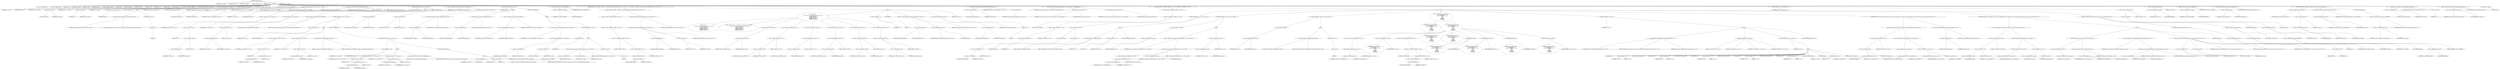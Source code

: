 digraph hostapd_notif_assoc {  
"1000115" [label = "(METHOD,hostapd_notif_assoc)" ]
"1000116" [label = "(PARAM,hostapd_data *hapd)" ]
"1000117" [label = "(PARAM,const u8 *addr)" ]
"1000118" [label = "(PARAM,const u8 *req_ies)" ]
"1000119" [label = "(PARAM,size_t req_ies_len)" ]
"1000120" [label = "(PARAM,int reassoc)" ]
"1000121" [label = "(BLOCK,,)" ]
"1000122" [label = "(LOCAL,v5: wpa_state_machine *)" ]
"1000123" [label = "(LOCAL,v7: unsigned __int16)" ]
"1000124" [label = "(LOCAL,eid: u8 *)" ]
"1000125" [label = "(LOCAL,v9: u8 [ 1064 ])" ]
"1000126" [label = "(LOCAL,v10: size_t)" ]
"1000127" [label = "(LOCAL,wpa_ie: u8 *)" ]
"1000128" [label = "(LOCAL,v12: ieee802_11_elems)" ]
"1000129" [label = "(LOCAL,v13: int)" ]
"1000130" [label = "(LOCAL,v14: _BOOL4)" ]
"1000131" [label = "(LOCAL,sta: sta_info *)" ]
"1000132" [label = "(LOCAL,len: size_t)" ]
"1000133" [label = "(LOCAL,start: u8 *)" ]
"1000134" [label = "(LOCAL,buf: void *)" ]
"1000135" [label = "(LOCAL,ctx: void *)" ]
"1000136" [label = "(<operator>.assignment,ctx = hapd)" ]
"1000137" [label = "(IDENTIFIER,ctx,ctx = hapd)" ]
"1000138" [label = "(IDENTIFIER,hapd,ctx = hapd)" ]
"1000139" [label = "(<operator>.assignment,buf = (void *)addr)" ]
"1000140" [label = "(IDENTIFIER,buf,buf = (void *)addr)" ]
"1000141" [label = "(<operator>.cast,(void *)addr)" ]
"1000142" [label = "(UNKNOWN,void *,void *)" ]
"1000143" [label = "(IDENTIFIER,addr,(void *)addr)" ]
"1000144" [label = "(<operator>.assignment,start = (u8 *)req_ies)" ]
"1000145" [label = "(IDENTIFIER,start,start = (u8 *)req_ies)" ]
"1000146" [label = "(<operator>.cast,(u8 *)req_ies)" ]
"1000147" [label = "(UNKNOWN,u8 *,u8 *)" ]
"1000148" [label = "(IDENTIFIER,req_ies,(u8 *)req_ies)" ]
"1000149" [label = "(<operator>.assignment,len = req_ies_len)" ]
"1000150" [label = "(IDENTIFIER,len,len = req_ies_len)" ]
"1000151" [label = "(IDENTIFIER,req_ies_len,len = req_ies_len)" ]
"1000152" [label = "(CONTROL_STRUCTURE,if ( !addr ),if ( !addr ))" ]
"1000153" [label = "(<operator>.logicalNot,!addr)" ]
"1000154" [label = "(IDENTIFIER,addr,!addr)" ]
"1000155" [label = "(BLOCK,,)" ]
"1000156" [label = "(wpa_printf,wpa_printf(2, \"hostapd_notif_assoc: Skip event with no address\"))" ]
"1000157" [label = "(LITERAL,2,wpa_printf(2, \"hostapd_notif_assoc: Skip event with no address\"))" ]
"1000158" [label = "(LITERAL,\"hostapd_notif_assoc: Skip event with no address\",wpa_printf(2, \"hostapd_notif_assoc: Skip event with no address\"))" ]
"1000159" [label = "(RETURN,return -1;,return -1;)" ]
"1000160" [label = "(<operator>.minus,-1)" ]
"1000161" [label = "(LITERAL,1,-1)" ]
"1000162" [label = "(random_add_randomness,random_add_randomness(buf, 6u))" ]
"1000163" [label = "(IDENTIFIER,buf,random_add_randomness(buf, 6u))" ]
"1000164" [label = "(LITERAL,6u,random_add_randomness(buf, 6u))" ]
"1000165" [label = "(hostapd_logger,hostapd_logger(ctx, (const u8 *)buf, 1u, 2, \"associated\"))" ]
"1000166" [label = "(IDENTIFIER,ctx,hostapd_logger(ctx, (const u8 *)buf, 1u, 2, \"associated\"))" ]
"1000167" [label = "(<operator>.cast,(const u8 *)buf)" ]
"1000168" [label = "(UNKNOWN,const u8 *,const u8 *)" ]
"1000169" [label = "(IDENTIFIER,buf,(const u8 *)buf)" ]
"1000170" [label = "(LITERAL,1u,hostapd_logger(ctx, (const u8 *)buf, 1u, 2, \"associated\"))" ]
"1000171" [label = "(LITERAL,2,hostapd_logger(ctx, (const u8 *)buf, 1u, 2, \"associated\"))" ]
"1000172" [label = "(LITERAL,\"associated\",hostapd_logger(ctx, (const u8 *)buf, 1u, 2, \"associated\"))" ]
"1000173" [label = "(ieee802_11_parse_elems,ieee802_11_parse_elems(start, len, &v12, 0))" ]
"1000174" [label = "(IDENTIFIER,start,ieee802_11_parse_elems(start, len, &v12, 0))" ]
"1000175" [label = "(IDENTIFIER,len,ieee802_11_parse_elems(start, len, &v12, 0))" ]
"1000176" [label = "(<operator>.addressOf,&v12)" ]
"1000177" [label = "(IDENTIFIER,v12,ieee802_11_parse_elems(start, len, &v12, 0))" ]
"1000178" [label = "(LITERAL,0,ieee802_11_parse_elems(start, len, &v12, 0))" ]
"1000179" [label = "(CONTROL_STRUCTURE,if ( v12.wps_ie ),if ( v12.wps_ie ))" ]
"1000180" [label = "(<operator>.fieldAccess,v12.wps_ie)" ]
"1000181" [label = "(IDENTIFIER,v12,if ( v12.wps_ie ))" ]
"1000182" [label = "(FIELD_IDENTIFIER,wps_ie,wps_ie)" ]
"1000183" [label = "(BLOCK,,)" ]
"1000184" [label = "(<operator>.assignment,wpa_ie = (u8 *)(v12.wps_ie - 2))" ]
"1000185" [label = "(IDENTIFIER,wpa_ie,wpa_ie = (u8 *)(v12.wps_ie - 2))" ]
"1000186" [label = "(<operator>.cast,(u8 *)(v12.wps_ie - 2))" ]
"1000187" [label = "(UNKNOWN,u8 *,u8 *)" ]
"1000188" [label = "(<operator>.subtraction,v12.wps_ie - 2)" ]
"1000189" [label = "(<operator>.fieldAccess,v12.wps_ie)" ]
"1000190" [label = "(IDENTIFIER,v12,v12.wps_ie - 2)" ]
"1000191" [label = "(FIELD_IDENTIFIER,wps_ie,wps_ie)" ]
"1000192" [label = "(LITERAL,2,v12.wps_ie - 2)" ]
"1000193" [label = "(<operator>.assignment,v10 = v12.wps_ie_len + 2)" ]
"1000194" [label = "(IDENTIFIER,v10,v10 = v12.wps_ie_len + 2)" ]
"1000195" [label = "(<operator>.addition,v12.wps_ie_len + 2)" ]
"1000196" [label = "(<operator>.fieldAccess,v12.wps_ie_len)" ]
"1000197" [label = "(IDENTIFIER,v12,v12.wps_ie_len + 2)" ]
"1000198" [label = "(FIELD_IDENTIFIER,wps_ie_len,wps_ie_len)" ]
"1000199" [label = "(LITERAL,2,v12.wps_ie_len + 2)" ]
"1000200" [label = "(wpa_printf,wpa_printf(2, \"STA included WPS IE in (Re)AssocReq\"))" ]
"1000201" [label = "(LITERAL,2,wpa_printf(2, \"STA included WPS IE in (Re)AssocReq\"))" ]
"1000202" [label = "(LITERAL,\"STA included WPS IE in (Re)AssocReq\",wpa_printf(2, \"STA included WPS IE in (Re)AssocReq\"))" ]
"1000203" [label = "(CONTROL_STRUCTURE,else,else)" ]
"1000204" [label = "(CONTROL_STRUCTURE,if ( v12.rsn_ie ),if ( v12.rsn_ie ))" ]
"1000205" [label = "(<operator>.fieldAccess,v12.rsn_ie)" ]
"1000206" [label = "(IDENTIFIER,v12,if ( v12.rsn_ie ))" ]
"1000207" [label = "(FIELD_IDENTIFIER,rsn_ie,rsn_ie)" ]
"1000208" [label = "(BLOCK,,)" ]
"1000209" [label = "(<operator>.assignment,wpa_ie = (u8 *)(v12.rsn_ie - 2))" ]
"1000210" [label = "(IDENTIFIER,wpa_ie,wpa_ie = (u8 *)(v12.rsn_ie - 2))" ]
"1000211" [label = "(<operator>.cast,(u8 *)(v12.rsn_ie - 2))" ]
"1000212" [label = "(UNKNOWN,u8 *,u8 *)" ]
"1000213" [label = "(<operator>.subtraction,v12.rsn_ie - 2)" ]
"1000214" [label = "(<operator>.fieldAccess,v12.rsn_ie)" ]
"1000215" [label = "(IDENTIFIER,v12,v12.rsn_ie - 2)" ]
"1000216" [label = "(FIELD_IDENTIFIER,rsn_ie,rsn_ie)" ]
"1000217" [label = "(LITERAL,2,v12.rsn_ie - 2)" ]
"1000218" [label = "(<operator>.assignment,v10 = v12.rsn_ie_len + 2)" ]
"1000219" [label = "(IDENTIFIER,v10,v10 = v12.rsn_ie_len + 2)" ]
"1000220" [label = "(<operator>.addition,v12.rsn_ie_len + 2)" ]
"1000221" [label = "(<operator>.fieldAccess,v12.rsn_ie_len)" ]
"1000222" [label = "(IDENTIFIER,v12,v12.rsn_ie_len + 2)" ]
"1000223" [label = "(FIELD_IDENTIFIER,rsn_ie_len,rsn_ie_len)" ]
"1000224" [label = "(LITERAL,2,v12.rsn_ie_len + 2)" ]
"1000225" [label = "(wpa_printf,wpa_printf(2, \"STA included RSN IE in (Re)AssocReq\"))" ]
"1000226" [label = "(LITERAL,2,wpa_printf(2, \"STA included RSN IE in (Re)AssocReq\"))" ]
"1000227" [label = "(LITERAL,\"STA included RSN IE in (Re)AssocReq\",wpa_printf(2, \"STA included RSN IE in (Re)AssocReq\"))" ]
"1000228" [label = "(CONTROL_STRUCTURE,else,else)" ]
"1000229" [label = "(CONTROL_STRUCTURE,if ( v12.wpa_ie ),if ( v12.wpa_ie ))" ]
"1000230" [label = "(<operator>.fieldAccess,v12.wpa_ie)" ]
"1000231" [label = "(IDENTIFIER,v12,if ( v12.wpa_ie ))" ]
"1000232" [label = "(FIELD_IDENTIFIER,wpa_ie,wpa_ie)" ]
"1000233" [label = "(BLOCK,,)" ]
"1000234" [label = "(<operator>.assignment,wpa_ie = (u8 *)(v12.wpa_ie - 2))" ]
"1000235" [label = "(IDENTIFIER,wpa_ie,wpa_ie = (u8 *)(v12.wpa_ie - 2))" ]
"1000236" [label = "(<operator>.cast,(u8 *)(v12.wpa_ie - 2))" ]
"1000237" [label = "(UNKNOWN,u8 *,u8 *)" ]
"1000238" [label = "(<operator>.subtraction,v12.wpa_ie - 2)" ]
"1000239" [label = "(<operator>.fieldAccess,v12.wpa_ie)" ]
"1000240" [label = "(IDENTIFIER,v12,v12.wpa_ie - 2)" ]
"1000241" [label = "(FIELD_IDENTIFIER,wpa_ie,wpa_ie)" ]
"1000242" [label = "(LITERAL,2,v12.wpa_ie - 2)" ]
"1000243" [label = "(<operator>.assignment,v10 = v12.wpa_ie_len + 2)" ]
"1000244" [label = "(IDENTIFIER,v10,v10 = v12.wpa_ie_len + 2)" ]
"1000245" [label = "(<operator>.addition,v12.wpa_ie_len + 2)" ]
"1000246" [label = "(<operator>.fieldAccess,v12.wpa_ie_len)" ]
"1000247" [label = "(IDENTIFIER,v12,v12.wpa_ie_len + 2)" ]
"1000248" [label = "(FIELD_IDENTIFIER,wpa_ie_len,wpa_ie_len)" ]
"1000249" [label = "(LITERAL,2,v12.wpa_ie_len + 2)" ]
"1000250" [label = "(wpa_printf,wpa_printf(2, \"STA included WPA IE in (Re)AssocReq\"))" ]
"1000251" [label = "(LITERAL,2,wpa_printf(2, \"STA included WPA IE in (Re)AssocReq\"))" ]
"1000252" [label = "(LITERAL,\"STA included WPA IE in (Re)AssocReq\",wpa_printf(2, \"STA included WPA IE in (Re)AssocReq\"))" ]
"1000253" [label = "(CONTROL_STRUCTURE,else,else)" ]
"1000254" [label = "(BLOCK,,)" ]
"1000255" [label = "(<operator>.assignment,wpa_ie = 0)" ]
"1000256" [label = "(IDENTIFIER,wpa_ie,wpa_ie = 0)" ]
"1000257" [label = "(LITERAL,0,wpa_ie = 0)" ]
"1000258" [label = "(<operator>.assignment,v10 = 0)" ]
"1000259" [label = "(IDENTIFIER,v10,v10 = 0)" ]
"1000260" [label = "(LITERAL,0,v10 = 0)" ]
"1000261" [label = "(wpa_printf,wpa_printf(2, \"STA did not include WPS/RSN/WPA IE in (Re)AssocReq\"))" ]
"1000262" [label = "(LITERAL,2,wpa_printf(2, \"STA did not include WPS/RSN/WPA IE in (Re)AssocReq\"))" ]
"1000263" [label = "(LITERAL,\"STA did not include WPS/RSN/WPA IE in (Re)AssocReq\",wpa_printf(2, \"STA did not include WPS/RSN/WPA IE in (Re)AssocReq\"))" ]
"1000264" [label = "(<operator>.assignment,sta = ap_get_sta((hostapd_data *)ctx, (const u8 *)buf))" ]
"1000265" [label = "(IDENTIFIER,sta,sta = ap_get_sta((hostapd_data *)ctx, (const u8 *)buf))" ]
"1000266" [label = "(ap_get_sta,ap_get_sta((hostapd_data *)ctx, (const u8 *)buf))" ]
"1000267" [label = "(<operator>.cast,(hostapd_data *)ctx)" ]
"1000268" [label = "(UNKNOWN,hostapd_data *,hostapd_data *)" ]
"1000269" [label = "(IDENTIFIER,ctx,(hostapd_data *)ctx)" ]
"1000270" [label = "(<operator>.cast,(const u8 *)buf)" ]
"1000271" [label = "(UNKNOWN,const u8 *,const u8 *)" ]
"1000272" [label = "(IDENTIFIER,buf,(const u8 *)buf)" ]
"1000273" [label = "(CONTROL_STRUCTURE,if ( sta ),if ( sta ))" ]
"1000274" [label = "(IDENTIFIER,sta,if ( sta ))" ]
"1000275" [label = "(BLOCK,,)" ]
"1000276" [label = "(ap_sta_no_session_timeout,ap_sta_no_session_timeout((hostapd_data *)ctx, sta))" ]
"1000277" [label = "(<operator>.cast,(hostapd_data *)ctx)" ]
"1000278" [label = "(UNKNOWN,hostapd_data *,hostapd_data *)" ]
"1000279" [label = "(IDENTIFIER,ctx,(hostapd_data *)ctx)" ]
"1000280" [label = "(IDENTIFIER,sta,ap_sta_no_session_timeout((hostapd_data *)ctx, sta))" ]
"1000281" [label = "(accounting_sta_stop,accounting_sta_stop((hostapd_data *)ctx, sta))" ]
"1000282" [label = "(<operator>.cast,(hostapd_data *)ctx)" ]
"1000283" [label = "(UNKNOWN,hostapd_data *,hostapd_data *)" ]
"1000284" [label = "(IDENTIFIER,ctx,(hostapd_data *)ctx)" ]
"1000285" [label = "(IDENTIFIER,sta,accounting_sta_stop((hostapd_data *)ctx, sta))" ]
"1000286" [label = "(<operator>.assignment,sta->timeout_next = STA_NULLFUNC)" ]
"1000287" [label = "(<operator>.indirectFieldAccess,sta->timeout_next)" ]
"1000288" [label = "(IDENTIFIER,sta,sta->timeout_next = STA_NULLFUNC)" ]
"1000289" [label = "(FIELD_IDENTIFIER,timeout_next,timeout_next)" ]
"1000290" [label = "(IDENTIFIER,STA_NULLFUNC,sta->timeout_next = STA_NULLFUNC)" ]
"1000291" [label = "(CONTROL_STRUCTURE,else,else)" ]
"1000292" [label = "(BLOCK,,)" ]
"1000293" [label = "(<operator>.assignment,sta = ap_sta_add((hostapd_data *)ctx, (const u8 *)buf))" ]
"1000294" [label = "(IDENTIFIER,sta,sta = ap_sta_add((hostapd_data *)ctx, (const u8 *)buf))" ]
"1000295" [label = "(ap_sta_add,ap_sta_add((hostapd_data *)ctx, (const u8 *)buf))" ]
"1000296" [label = "(<operator>.cast,(hostapd_data *)ctx)" ]
"1000297" [label = "(UNKNOWN,hostapd_data *,hostapd_data *)" ]
"1000298" [label = "(IDENTIFIER,ctx,(hostapd_data *)ctx)" ]
"1000299" [label = "(<operator>.cast,(const u8 *)buf)" ]
"1000300" [label = "(UNKNOWN,const u8 *,const u8 *)" ]
"1000301" [label = "(IDENTIFIER,buf,(const u8 *)buf)" ]
"1000302" [label = "(CONTROL_STRUCTURE,if ( !sta ),if ( !sta ))" ]
"1000303" [label = "(<operator>.logicalNot,!sta)" ]
"1000304" [label = "(IDENTIFIER,sta,!sta)" ]
"1000305" [label = "(BLOCK,,)" ]
"1000306" [label = "(hostapd_drv_sta_disassoc,hostapd_drv_sta_disassoc((hostapd_data *)ctx, (const u8 *)buf, 5))" ]
"1000307" [label = "(<operator>.cast,(hostapd_data *)ctx)" ]
"1000308" [label = "(UNKNOWN,hostapd_data *,hostapd_data *)" ]
"1000309" [label = "(IDENTIFIER,ctx,(hostapd_data *)ctx)" ]
"1000310" [label = "(<operator>.cast,(const u8 *)buf)" ]
"1000311" [label = "(UNKNOWN,const u8 *,const u8 *)" ]
"1000312" [label = "(IDENTIFIER,buf,(const u8 *)buf)" ]
"1000313" [label = "(LITERAL,5,hostapd_drv_sta_disassoc((hostapd_data *)ctx, (const u8 *)buf, 5))" ]
"1000314" [label = "(RETURN,return -1;,return -1;)" ]
"1000315" [label = "(<operator>.minus,-1)" ]
"1000316" [label = "(LITERAL,1,-1)" ]
"1000317" [label = "(<operators>.assignmentAnd,sta->flags &= 0xFFFECFFF)" ]
"1000318" [label = "(<operator>.indirectFieldAccess,sta->flags)" ]
"1000319" [label = "(IDENTIFIER,sta,sta->flags &= 0xFFFECFFF)" ]
"1000320" [label = "(FIELD_IDENTIFIER,flags,flags)" ]
"1000321" [label = "(LITERAL,0xFFFECFFF,sta->flags &= 0xFFFECFFF)" ]
"1000322" [label = "(CONTROL_STRUCTURE,if ( !*(_DWORD *)(*(_DWORD *)ctx + 1108) && hostapd_check_acl((hostapd_data *)ctx, (const u8 *)buf, 0) != 1 ),if ( !*(_DWORD *)(*(_DWORD *)ctx + 1108) && hostapd_check_acl((hostapd_data *)ctx, (const u8 *)buf, 0) != 1 ))" ]
"1000323" [label = "(<operator>.logicalAnd,!*(_DWORD *)(*(_DWORD *)ctx + 1108) && hostapd_check_acl((hostapd_data *)ctx, (const u8 *)buf, 0) != 1)" ]
"1000324" [label = "(<operator>.logicalNot,!*(_DWORD *)(*(_DWORD *)ctx + 1108))" ]
"1000325" [label = "(<operator>.indirection,*(_DWORD *)(*(_DWORD *)ctx + 1108))" ]
"1000326" [label = "(<operator>.cast,(_DWORD *)(*(_DWORD *)ctx + 1108))" ]
"1000327" [label = "(UNKNOWN,_DWORD *,_DWORD *)" ]
"1000328" [label = "(<operator>.addition,*(_DWORD *)ctx + 1108)" ]
"1000329" [label = "(<operator>.indirection,*(_DWORD *)ctx)" ]
"1000330" [label = "(<operator>.cast,(_DWORD *)ctx)" ]
"1000331" [label = "(UNKNOWN,_DWORD *,_DWORD *)" ]
"1000332" [label = "(IDENTIFIER,ctx,(_DWORD *)ctx)" ]
"1000333" [label = "(LITERAL,1108,*(_DWORD *)ctx + 1108)" ]
"1000334" [label = "(<operator>.notEquals,hostapd_check_acl((hostapd_data *)ctx, (const u8 *)buf, 0) != 1)" ]
"1000335" [label = "(hostapd_check_acl,hostapd_check_acl((hostapd_data *)ctx, (const u8 *)buf, 0))" ]
"1000336" [label = "(<operator>.cast,(hostapd_data *)ctx)" ]
"1000337" [label = "(UNKNOWN,hostapd_data *,hostapd_data *)" ]
"1000338" [label = "(IDENTIFIER,ctx,(hostapd_data *)ctx)" ]
"1000339" [label = "(<operator>.cast,(const u8 *)buf)" ]
"1000340" [label = "(UNKNOWN,const u8 *,const u8 *)" ]
"1000341" [label = "(IDENTIFIER,buf,(const u8 *)buf)" ]
"1000342" [label = "(LITERAL,0,hostapd_check_acl((hostapd_data *)ctx, (const u8 *)buf, 0))" ]
"1000343" [label = "(LITERAL,1,hostapd_check_acl((hostapd_data *)ctx, (const u8 *)buf, 0) != 1)" ]
"1000344" [label = "(BLOCK,,)" ]
"1000345" [label = "(wpa_printf,wpa_printf(\n      3,\n      \"STA %02x:%02x:%02x:%02x:%02x:%02x not allowed to connect\",\n      *(unsigned __int8 *)buf,\n      *((unsigned __int8 *)buf + 1),\n      *((unsigned __int8 *)buf + 2),\n      *((unsigned __int8 *)buf + 3),\n      *((unsigned __int8 *)buf + 4),\n      *((unsigned __int8 *)buf + 5)))" ]
"1000346" [label = "(LITERAL,3,wpa_printf(\n      3,\n      \"STA %02x:%02x:%02x:%02x:%02x:%02x not allowed to connect\",\n      *(unsigned __int8 *)buf,\n      *((unsigned __int8 *)buf + 1),\n      *((unsigned __int8 *)buf + 2),\n      *((unsigned __int8 *)buf + 3),\n      *((unsigned __int8 *)buf + 4),\n      *((unsigned __int8 *)buf + 5)))" ]
"1000347" [label = "(LITERAL,\"STA %02x:%02x:%02x:%02x:%02x:%02x not allowed to connect\",wpa_printf(\n      3,\n      \"STA %02x:%02x:%02x:%02x:%02x:%02x not allowed to connect\",\n      *(unsigned __int8 *)buf,\n      *((unsigned __int8 *)buf + 1),\n      *((unsigned __int8 *)buf + 2),\n      *((unsigned __int8 *)buf + 3),\n      *((unsigned __int8 *)buf + 4),\n      *((unsigned __int8 *)buf + 5)))" ]
"1000348" [label = "(<operator>.indirection,*(unsigned __int8 *)buf)" ]
"1000349" [label = "(<operator>.cast,(unsigned __int8 *)buf)" ]
"1000350" [label = "(UNKNOWN,unsigned __int8 *,unsigned __int8 *)" ]
"1000351" [label = "(IDENTIFIER,buf,(unsigned __int8 *)buf)" ]
"1000352" [label = "(<operator>.indirection,*((unsigned __int8 *)buf + 1))" ]
"1000353" [label = "(<operator>.addition,(unsigned __int8 *)buf + 1)" ]
"1000354" [label = "(<operator>.cast,(unsigned __int8 *)buf)" ]
"1000355" [label = "(UNKNOWN,unsigned __int8 *,unsigned __int8 *)" ]
"1000356" [label = "(IDENTIFIER,buf,(unsigned __int8 *)buf)" ]
"1000357" [label = "(LITERAL,1,(unsigned __int8 *)buf + 1)" ]
"1000358" [label = "(<operator>.indirection,*((unsigned __int8 *)buf + 2))" ]
"1000359" [label = "(<operator>.addition,(unsigned __int8 *)buf + 2)" ]
"1000360" [label = "(<operator>.cast,(unsigned __int8 *)buf)" ]
"1000361" [label = "(UNKNOWN,unsigned __int8 *,unsigned __int8 *)" ]
"1000362" [label = "(IDENTIFIER,buf,(unsigned __int8 *)buf)" ]
"1000363" [label = "(LITERAL,2,(unsigned __int8 *)buf + 2)" ]
"1000364" [label = "(<operator>.indirection,*((unsigned __int8 *)buf + 3))" ]
"1000365" [label = "(<operator>.addition,(unsigned __int8 *)buf + 3)" ]
"1000366" [label = "(<operator>.cast,(unsigned __int8 *)buf)" ]
"1000367" [label = "(UNKNOWN,unsigned __int8 *,unsigned __int8 *)" ]
"1000368" [label = "(IDENTIFIER,buf,(unsigned __int8 *)buf)" ]
"1000369" [label = "(LITERAL,3,(unsigned __int8 *)buf + 3)" ]
"1000370" [label = "(<operator>.indirection,*((unsigned __int8 *)buf + 4))" ]
"1000371" [label = "(<operator>.addition,(unsigned __int8 *)buf + 4)" ]
"1000372" [label = "(<operator>.cast,(unsigned __int8 *)buf)" ]
"1000373" [label = "(UNKNOWN,unsigned __int8 *,unsigned __int8 *)" ]
"1000374" [label = "(IDENTIFIER,buf,(unsigned __int8 *)buf)" ]
"1000375" [label = "(LITERAL,4,(unsigned __int8 *)buf + 4)" ]
"1000376" [label = "(<operator>.indirection,*((unsigned __int8 *)buf + 5))" ]
"1000377" [label = "(<operator>.addition,(unsigned __int8 *)buf + 5)" ]
"1000378" [label = "(<operator>.cast,(unsigned __int8 *)buf)" ]
"1000379" [label = "(UNKNOWN,unsigned __int8 *,unsigned __int8 *)" ]
"1000380" [label = "(IDENTIFIER,buf,(unsigned __int8 *)buf)" ]
"1000381" [label = "(LITERAL,5,(unsigned __int8 *)buf + 5)" ]
"1000382" [label = "(<operator>.assignment,v7 = 1)" ]
"1000383" [label = "(IDENTIFIER,v7,v7 = 1)" ]
"1000384" [label = "(LITERAL,1,v7 = 1)" ]
"1000385" [label = "(JUMP_TARGET,fail)" ]
"1000386" [label = "(hostapd_drv_sta_disassoc,hostapd_drv_sta_disassoc((hostapd_data *)ctx, sta->addr, v7))" ]
"1000387" [label = "(<operator>.cast,(hostapd_data *)ctx)" ]
"1000388" [label = "(UNKNOWN,hostapd_data *,hostapd_data *)" ]
"1000389" [label = "(IDENTIFIER,ctx,(hostapd_data *)ctx)" ]
"1000390" [label = "(<operator>.indirectFieldAccess,sta->addr)" ]
"1000391" [label = "(IDENTIFIER,sta,hostapd_drv_sta_disassoc((hostapd_data *)ctx, sta->addr, v7))" ]
"1000392" [label = "(FIELD_IDENTIFIER,addr,addr)" ]
"1000393" [label = "(IDENTIFIER,v7,hostapd_drv_sta_disassoc((hostapd_data *)ctx, sta->addr, v7))" ]
"1000394" [label = "(ap_free_sta,ap_free_sta((hostapd_data *)ctx, sta))" ]
"1000395" [label = "(<operator>.cast,(hostapd_data *)ctx)" ]
"1000396" [label = "(UNKNOWN,hostapd_data *,hostapd_data *)" ]
"1000397" [label = "(IDENTIFIER,ctx,(hostapd_data *)ctx)" ]
"1000398" [label = "(IDENTIFIER,sta,ap_free_sta((hostapd_data *)ctx, sta))" ]
"1000399" [label = "(RETURN,return -1;,return -1;)" ]
"1000400" [label = "(<operator>.minus,-1)" ]
"1000401" [label = "(LITERAL,1,-1)" ]
"1000402" [label = "(mbo_ap_check_sta_assoc,mbo_ap_check_sta_assoc((hostapd_data *)ctx, sta, &v12))" ]
"1000403" [label = "(<operator>.cast,(hostapd_data *)ctx)" ]
"1000404" [label = "(UNKNOWN,hostapd_data *,hostapd_data *)" ]
"1000405" [label = "(IDENTIFIER,ctx,(hostapd_data *)ctx)" ]
"1000406" [label = "(IDENTIFIER,sta,mbo_ap_check_sta_assoc((hostapd_data *)ctx, sta, &v12))" ]
"1000407" [label = "(<operator>.addressOf,&v12)" ]
"1000408" [label = "(IDENTIFIER,v12,mbo_ap_check_sta_assoc((hostapd_data *)ctx, sta, &v12))" ]
"1000409" [label = "(ap_copy_sta_supp_op_classes,ap_copy_sta_supp_op_classes(sta, v12.supp_op_classes, v12.supp_op_classes_len))" ]
"1000410" [label = "(IDENTIFIER,sta,ap_copy_sta_supp_op_classes(sta, v12.supp_op_classes, v12.supp_op_classes_len))" ]
"1000411" [label = "(<operator>.fieldAccess,v12.supp_op_classes)" ]
"1000412" [label = "(IDENTIFIER,v12,ap_copy_sta_supp_op_classes(sta, v12.supp_op_classes, v12.supp_op_classes_len))" ]
"1000413" [label = "(FIELD_IDENTIFIER,supp_op_classes,supp_op_classes)" ]
"1000414" [label = "(<operator>.fieldAccess,v12.supp_op_classes_len)" ]
"1000415" [label = "(IDENTIFIER,v12,ap_copy_sta_supp_op_classes(sta, v12.supp_op_classes, v12.supp_op_classes_len))" ]
"1000416" [label = "(FIELD_IDENTIFIER,supp_op_classes_len,supp_op_classes_len)" ]
"1000417" [label = "(CONTROL_STRUCTURE,if ( *(_DWORD *)(*((_DWORD *)ctx + 2) + 456) ),if ( *(_DWORD *)(*((_DWORD *)ctx + 2) + 456) ))" ]
"1000418" [label = "(<operator>.indirection,*(_DWORD *)(*((_DWORD *)ctx + 2) + 456))" ]
"1000419" [label = "(<operator>.cast,(_DWORD *)(*((_DWORD *)ctx + 2) + 456))" ]
"1000420" [label = "(UNKNOWN,_DWORD *,_DWORD *)" ]
"1000421" [label = "(<operator>.addition,*((_DWORD *)ctx + 2) + 456)" ]
"1000422" [label = "(<operator>.indirection,*((_DWORD *)ctx + 2))" ]
"1000423" [label = "(<operator>.addition,(_DWORD *)ctx + 2)" ]
"1000424" [label = "(<operator>.cast,(_DWORD *)ctx)" ]
"1000425" [label = "(UNKNOWN,_DWORD *,_DWORD *)" ]
"1000426" [label = "(IDENTIFIER,ctx,(_DWORD *)ctx)" ]
"1000427" [label = "(LITERAL,2,(_DWORD *)ctx + 2)" ]
"1000428" [label = "(LITERAL,456,*((_DWORD *)ctx + 2) + 456)" ]
"1000429" [label = "(BLOCK,,)" ]
"1000430" [label = "(CONTROL_STRUCTURE,if ( !wpa_ie || !v10 ),if ( !wpa_ie || !v10 ))" ]
"1000431" [label = "(<operator>.logicalOr,!wpa_ie || !v10)" ]
"1000432" [label = "(<operator>.logicalNot,!wpa_ie)" ]
"1000433" [label = "(IDENTIFIER,wpa_ie,!wpa_ie)" ]
"1000434" [label = "(<operator>.logicalNot,!v10)" ]
"1000435" [label = "(IDENTIFIER,v10,!v10)" ]
"1000436" [label = "(BLOCK,,)" ]
"1000437" [label = "(wpa_printf,wpa_printf(2, \"No WPA/RSN IE from STA\"))" ]
"1000438" [label = "(LITERAL,2,wpa_printf(2, \"No WPA/RSN IE from STA\"))" ]
"1000439" [label = "(LITERAL,\"No WPA/RSN IE from STA\",wpa_printf(2, \"No WPA/RSN IE from STA\"))" ]
"1000440" [label = "(<operator>.assignment,v7 = 13)" ]
"1000441" [label = "(IDENTIFIER,v7,v7 = 13)" ]
"1000442" [label = "(LITERAL,13,v7 = 13)" ]
"1000443" [label = "(CONTROL_STRUCTURE,goto fail;,goto fail;)" ]
"1000444" [label = "(CONTROL_STRUCTURE,if ( !sta->wpa_sm ),if ( !sta->wpa_sm ))" ]
"1000445" [label = "(<operator>.logicalNot,!sta->wpa_sm)" ]
"1000446" [label = "(<operator>.indirectFieldAccess,sta->wpa_sm)" ]
"1000447" [label = "(IDENTIFIER,sta,!sta->wpa_sm)" ]
"1000448" [label = "(FIELD_IDENTIFIER,wpa_sm,wpa_sm)" ]
"1000449" [label = "(BLOCK,,)" ]
"1000450" [label = "(<operator>.assignment,v5 = wpa_auth_sta_init(*((wpa_authenticator **)ctx + 340), sta->addr, 0))" ]
"1000451" [label = "(IDENTIFIER,v5,v5 = wpa_auth_sta_init(*((wpa_authenticator **)ctx + 340), sta->addr, 0))" ]
"1000452" [label = "(wpa_auth_sta_init,wpa_auth_sta_init(*((wpa_authenticator **)ctx + 340), sta->addr, 0))" ]
"1000453" [label = "(<operator>.indirection,*((wpa_authenticator **)ctx + 340))" ]
"1000454" [label = "(<operator>.addition,(wpa_authenticator **)ctx + 340)" ]
"1000455" [label = "(<operator>.cast,(wpa_authenticator **)ctx)" ]
"1000456" [label = "(UNKNOWN,wpa_authenticator **,wpa_authenticator **)" ]
"1000457" [label = "(IDENTIFIER,ctx,(wpa_authenticator **)ctx)" ]
"1000458" [label = "(LITERAL,340,(wpa_authenticator **)ctx + 340)" ]
"1000459" [label = "(<operator>.indirectFieldAccess,sta->addr)" ]
"1000460" [label = "(IDENTIFIER,sta,wpa_auth_sta_init(*((wpa_authenticator **)ctx + 340), sta->addr, 0))" ]
"1000461" [label = "(FIELD_IDENTIFIER,addr,addr)" ]
"1000462" [label = "(LITERAL,0,wpa_auth_sta_init(*((wpa_authenticator **)ctx + 340), sta->addr, 0))" ]
"1000463" [label = "(<operator>.assignment,sta->wpa_sm = v5)" ]
"1000464" [label = "(<operator>.indirectFieldAccess,sta->wpa_sm)" ]
"1000465" [label = "(IDENTIFIER,sta,sta->wpa_sm = v5)" ]
"1000466" [label = "(FIELD_IDENTIFIER,wpa_sm,wpa_sm)" ]
"1000467" [label = "(IDENTIFIER,v5,sta->wpa_sm = v5)" ]
"1000468" [label = "(CONTROL_STRUCTURE,if ( !sta->wpa_sm ),if ( !sta->wpa_sm ))" ]
"1000469" [label = "(<operator>.logicalNot,!sta->wpa_sm)" ]
"1000470" [label = "(<operator>.indirectFieldAccess,sta->wpa_sm)" ]
"1000471" [label = "(IDENTIFIER,sta,!sta->wpa_sm)" ]
"1000472" [label = "(FIELD_IDENTIFIER,wpa_sm,wpa_sm)" ]
"1000473" [label = "(BLOCK,,)" ]
"1000474" [label = "(wpa_printf,wpa_printf(5, \"Failed to initialize WPA state machine\"))" ]
"1000475" [label = "(LITERAL,5,wpa_printf(5, \"Failed to initialize WPA state machine\"))" ]
"1000476" [label = "(LITERAL,\"Failed to initialize WPA state machine\",wpa_printf(5, \"Failed to initialize WPA state machine\"))" ]
"1000477" [label = "(RETURN,return -1;,return -1;)" ]
"1000478" [label = "(<operator>.minus,-1)" ]
"1000479" [label = "(LITERAL,1,-1)" ]
"1000480" [label = "(<operator>.assignment,v13 = wpa_validate_wpa_ie(\n            *((wpa_authenticator **)ctx + 340),\n            sta->wpa_sm,\n            *(_DWORD *)(*(_DWORD *)ctx + 1136),\n            wpa_ie,\n            v10,\n            v12.mdie,\n            v12.mdie_len,\n            v12.owe_dh,\n            v12.owe_dh_len))" ]
"1000481" [label = "(IDENTIFIER,v13,v13 = wpa_validate_wpa_ie(\n            *((wpa_authenticator **)ctx + 340),\n            sta->wpa_sm,\n            *(_DWORD *)(*(_DWORD *)ctx + 1136),\n            wpa_ie,\n            v10,\n            v12.mdie,\n            v12.mdie_len,\n            v12.owe_dh,\n            v12.owe_dh_len))" ]
"1000482" [label = "(wpa_validate_wpa_ie,wpa_validate_wpa_ie(\n            *((wpa_authenticator **)ctx + 340),\n            sta->wpa_sm,\n            *(_DWORD *)(*(_DWORD *)ctx + 1136),\n            wpa_ie,\n            v10,\n            v12.mdie,\n            v12.mdie_len,\n            v12.owe_dh,\n            v12.owe_dh_len))" ]
"1000483" [label = "(<operator>.indirection,*((wpa_authenticator **)ctx + 340))" ]
"1000484" [label = "(<operator>.addition,(wpa_authenticator **)ctx + 340)" ]
"1000485" [label = "(<operator>.cast,(wpa_authenticator **)ctx)" ]
"1000486" [label = "(UNKNOWN,wpa_authenticator **,wpa_authenticator **)" ]
"1000487" [label = "(IDENTIFIER,ctx,(wpa_authenticator **)ctx)" ]
"1000488" [label = "(LITERAL,340,(wpa_authenticator **)ctx + 340)" ]
"1000489" [label = "(<operator>.indirectFieldAccess,sta->wpa_sm)" ]
"1000490" [label = "(IDENTIFIER,sta,wpa_validate_wpa_ie(\n            *((wpa_authenticator **)ctx + 340),\n            sta->wpa_sm,\n            *(_DWORD *)(*(_DWORD *)ctx + 1136),\n            wpa_ie,\n            v10,\n            v12.mdie,\n            v12.mdie_len,\n            v12.owe_dh,\n            v12.owe_dh_len))" ]
"1000491" [label = "(FIELD_IDENTIFIER,wpa_sm,wpa_sm)" ]
"1000492" [label = "(<operator>.indirection,*(_DWORD *)(*(_DWORD *)ctx + 1136))" ]
"1000493" [label = "(<operator>.cast,(_DWORD *)(*(_DWORD *)ctx + 1136))" ]
"1000494" [label = "(UNKNOWN,_DWORD *,_DWORD *)" ]
"1000495" [label = "(<operator>.addition,*(_DWORD *)ctx + 1136)" ]
"1000496" [label = "(<operator>.indirection,*(_DWORD *)ctx)" ]
"1000497" [label = "(<operator>.cast,(_DWORD *)ctx)" ]
"1000498" [label = "(UNKNOWN,_DWORD *,_DWORD *)" ]
"1000499" [label = "(IDENTIFIER,ctx,(_DWORD *)ctx)" ]
"1000500" [label = "(LITERAL,1136,*(_DWORD *)ctx + 1136)" ]
"1000501" [label = "(IDENTIFIER,wpa_ie,wpa_validate_wpa_ie(\n            *((wpa_authenticator **)ctx + 340),\n            sta->wpa_sm,\n            *(_DWORD *)(*(_DWORD *)ctx + 1136),\n            wpa_ie,\n            v10,\n            v12.mdie,\n            v12.mdie_len,\n            v12.owe_dh,\n            v12.owe_dh_len))" ]
"1000502" [label = "(IDENTIFIER,v10,wpa_validate_wpa_ie(\n            *((wpa_authenticator **)ctx + 340),\n            sta->wpa_sm,\n            *(_DWORD *)(*(_DWORD *)ctx + 1136),\n            wpa_ie,\n            v10,\n            v12.mdie,\n            v12.mdie_len,\n            v12.owe_dh,\n            v12.owe_dh_len))" ]
"1000503" [label = "(<operator>.fieldAccess,v12.mdie)" ]
"1000504" [label = "(IDENTIFIER,v12,wpa_validate_wpa_ie(\n            *((wpa_authenticator **)ctx + 340),\n            sta->wpa_sm,\n            *(_DWORD *)(*(_DWORD *)ctx + 1136),\n            wpa_ie,\n            v10,\n            v12.mdie,\n            v12.mdie_len,\n            v12.owe_dh,\n            v12.owe_dh_len))" ]
"1000505" [label = "(FIELD_IDENTIFIER,mdie,mdie)" ]
"1000506" [label = "(<operator>.fieldAccess,v12.mdie_len)" ]
"1000507" [label = "(IDENTIFIER,v12,wpa_validate_wpa_ie(\n            *((wpa_authenticator **)ctx + 340),\n            sta->wpa_sm,\n            *(_DWORD *)(*(_DWORD *)ctx + 1136),\n            wpa_ie,\n            v10,\n            v12.mdie,\n            v12.mdie_len,\n            v12.owe_dh,\n            v12.owe_dh_len))" ]
"1000508" [label = "(FIELD_IDENTIFIER,mdie_len,mdie_len)" ]
"1000509" [label = "(<operator>.fieldAccess,v12.owe_dh)" ]
"1000510" [label = "(IDENTIFIER,v12,wpa_validate_wpa_ie(\n            *((wpa_authenticator **)ctx + 340),\n            sta->wpa_sm,\n            *(_DWORD *)(*(_DWORD *)ctx + 1136),\n            wpa_ie,\n            v10,\n            v12.mdie,\n            v12.mdie_len,\n            v12.owe_dh,\n            v12.owe_dh_len))" ]
"1000511" [label = "(FIELD_IDENTIFIER,owe_dh,owe_dh)" ]
"1000512" [label = "(<operator>.fieldAccess,v12.owe_dh_len)" ]
"1000513" [label = "(IDENTIFIER,v12,wpa_validate_wpa_ie(\n            *((wpa_authenticator **)ctx + 340),\n            sta->wpa_sm,\n            *(_DWORD *)(*(_DWORD *)ctx + 1136),\n            wpa_ie,\n            v10,\n            v12.mdie,\n            v12.mdie_len,\n            v12.owe_dh,\n            v12.owe_dh_len))" ]
"1000514" [label = "(FIELD_IDENTIFIER,owe_dh_len,owe_dh_len)" ]
"1000515" [label = "(CONTROL_STRUCTURE,if ( v13 ),if ( v13 ))" ]
"1000516" [label = "(IDENTIFIER,v13,if ( v13 ))" ]
"1000517" [label = "(BLOCK,,)" ]
"1000518" [label = "(wpa_printf,wpa_printf(2, \"WPA/RSN information element rejected? (res %u)\", v13))" ]
"1000519" [label = "(LITERAL,2,wpa_printf(2, \"WPA/RSN information element rejected? (res %u)\", v13))" ]
"1000520" [label = "(LITERAL,\"WPA/RSN information element rejected? (res %u)\",wpa_printf(2, \"WPA/RSN information element rejected? (res %u)\", v13))" ]
"1000521" [label = "(IDENTIFIER,v13,wpa_printf(2, \"WPA/RSN information element rejected? (res %u)\", v13))" ]
"1000522" [label = "(wpa_hexdump,wpa_hexdump(2, \"IE\", wpa_ie, v10))" ]
"1000523" [label = "(LITERAL,2,wpa_hexdump(2, \"IE\", wpa_ie, v10))" ]
"1000524" [label = "(LITERAL,\"IE\",wpa_hexdump(2, \"IE\", wpa_ie, v10))" ]
"1000525" [label = "(IDENTIFIER,wpa_ie,wpa_hexdump(2, \"IE\", wpa_ie, v10))" ]
"1000526" [label = "(IDENTIFIER,v10,wpa_hexdump(2, \"IE\", wpa_ie, v10))" ]
"1000527" [label = "(CONTROL_STRUCTURE,switch ( v13 ),switch ( v13 ))" ]
"1000528" [label = "(IDENTIFIER,v13,switch ( v13 ))" ]
"1000529" [label = "(BLOCK,,)" ]
"1000530" [label = "(JUMP_TARGET,case 2)" ]
"1000531" [label = "(<operator>.assignment,v7 = 18)" ]
"1000532" [label = "(IDENTIFIER,v7,v7 = 18)" ]
"1000533" [label = "(LITERAL,18,v7 = 18)" ]
"1000534" [label = "(CONTROL_STRUCTURE,break;,break;)" ]
"1000535" [label = "(JUMP_TARGET,case 3)" ]
"1000536" [label = "(<operator>.assignment,v7 = 19)" ]
"1000537" [label = "(IDENTIFIER,v7,v7 = 19)" ]
"1000538" [label = "(LITERAL,19,v7 = 19)" ]
"1000539" [label = "(CONTROL_STRUCTURE,break;,break;)" ]
"1000540" [label = "(JUMP_TARGET,case 4)" ]
"1000541" [label = "(<operator>.assignment,v7 = 20)" ]
"1000542" [label = "(IDENTIFIER,v7,v7 = 20)" ]
"1000543" [label = "(LITERAL,20,v7 = 20)" ]
"1000544" [label = "(CONTROL_STRUCTURE,break;,break;)" ]
"1000545" [label = "(JUMP_TARGET,case 7)" ]
"1000546" [label = "(<operator>.assignment,v7 = 13)" ]
"1000547" [label = "(IDENTIFIER,v7,v7 = 13)" ]
"1000548" [label = "(LITERAL,13,v7 = 13)" ]
"1000549" [label = "(CONTROL_STRUCTURE,break;,break;)" ]
"1000550" [label = "(JUMP_TARGET,case 8)" ]
"1000551" [label = "(<operator>.assignment,v7 = 24)" ]
"1000552" [label = "(IDENTIFIER,v7,v7 = 24)" ]
"1000553" [label = "(LITERAL,24,v7 = 24)" ]
"1000554" [label = "(CONTROL_STRUCTURE,break;,break;)" ]
"1000555" [label = "(JUMP_TARGET,default)" ]
"1000556" [label = "(<operator>.assignment,v7 = 13)" ]
"1000557" [label = "(IDENTIFIER,v7,v7 = 13)" ]
"1000558" [label = "(LITERAL,13,v7 = 13)" ]
"1000559" [label = "(CONTROL_STRUCTURE,break;,break;)" ]
"1000560" [label = "(CONTROL_STRUCTURE,goto fail;,goto fail;)" ]
"1000561" [label = "(CONTROL_STRUCTURE,if ( (sta->flags & 0x402) == 1026 && !sta->sa_query_timed_out && sta->sa_query_count > 0 ),if ( (sta->flags & 0x402) == 1026 && !sta->sa_query_timed_out && sta->sa_query_count > 0 ))" ]
"1000562" [label = "(<operator>.logicalAnd,(sta->flags & 0x402) == 1026 && !sta->sa_query_timed_out && sta->sa_query_count > 0)" ]
"1000563" [label = "(<operator>.equals,(sta->flags & 0x402) == 1026)" ]
"1000564" [label = "(<operator>.and,sta->flags & 0x402)" ]
"1000565" [label = "(<operator>.indirectFieldAccess,sta->flags)" ]
"1000566" [label = "(IDENTIFIER,sta,sta->flags & 0x402)" ]
"1000567" [label = "(FIELD_IDENTIFIER,flags,flags)" ]
"1000568" [label = "(LITERAL,0x402,sta->flags & 0x402)" ]
"1000569" [label = "(LITERAL,1026,(sta->flags & 0x402) == 1026)" ]
"1000570" [label = "(<operator>.logicalAnd,!sta->sa_query_timed_out && sta->sa_query_count > 0)" ]
"1000571" [label = "(<operator>.logicalNot,!sta->sa_query_timed_out)" ]
"1000572" [label = "(<operator>.indirectFieldAccess,sta->sa_query_timed_out)" ]
"1000573" [label = "(IDENTIFIER,sta,!sta->sa_query_timed_out)" ]
"1000574" [label = "(FIELD_IDENTIFIER,sa_query_timed_out,sa_query_timed_out)" ]
"1000575" [label = "(<operator>.greaterThan,sta->sa_query_count > 0)" ]
"1000576" [label = "(<operator>.indirectFieldAccess,sta->sa_query_count)" ]
"1000577" [label = "(IDENTIFIER,sta,sta->sa_query_count > 0)" ]
"1000578" [label = "(FIELD_IDENTIFIER,sa_query_count,sa_query_count)" ]
"1000579" [label = "(LITERAL,0,sta->sa_query_count > 0)" ]
"1000580" [label = "(ap_check_sa_query_timeout,ap_check_sa_query_timeout((hostapd_data *)ctx, sta))" ]
"1000581" [label = "(<operator>.cast,(hostapd_data *)ctx)" ]
"1000582" [label = "(UNKNOWN,hostapd_data *,hostapd_data *)" ]
"1000583" [label = "(IDENTIFIER,ctx,(hostapd_data *)ctx)" ]
"1000584" [label = "(IDENTIFIER,sta,ap_check_sa_query_timeout((hostapd_data *)ctx, sta))" ]
"1000585" [label = "(CONTROL_STRUCTURE,if ( (sta->flags & 0x402) == 1026 && !sta->sa_query_timed_out && sta->auth_alg != 2 ),if ( (sta->flags & 0x402) == 1026 && !sta->sa_query_timed_out && sta->auth_alg != 2 ))" ]
"1000586" [label = "(<operator>.logicalAnd,(sta->flags & 0x402) == 1026 && !sta->sa_query_timed_out && sta->auth_alg != 2)" ]
"1000587" [label = "(<operator>.equals,(sta->flags & 0x402) == 1026)" ]
"1000588" [label = "(<operator>.and,sta->flags & 0x402)" ]
"1000589" [label = "(<operator>.indirectFieldAccess,sta->flags)" ]
"1000590" [label = "(IDENTIFIER,sta,sta->flags & 0x402)" ]
"1000591" [label = "(FIELD_IDENTIFIER,flags,flags)" ]
"1000592" [label = "(LITERAL,0x402,sta->flags & 0x402)" ]
"1000593" [label = "(LITERAL,1026,(sta->flags & 0x402) == 1026)" ]
"1000594" [label = "(<operator>.logicalAnd,!sta->sa_query_timed_out && sta->auth_alg != 2)" ]
"1000595" [label = "(<operator>.logicalNot,!sta->sa_query_timed_out)" ]
"1000596" [label = "(<operator>.indirectFieldAccess,sta->sa_query_timed_out)" ]
"1000597" [label = "(IDENTIFIER,sta,!sta->sa_query_timed_out)" ]
"1000598" [label = "(FIELD_IDENTIFIER,sa_query_timed_out,sa_query_timed_out)" ]
"1000599" [label = "(<operator>.notEquals,sta->auth_alg != 2)" ]
"1000600" [label = "(<operator>.indirectFieldAccess,sta->auth_alg)" ]
"1000601" [label = "(IDENTIFIER,sta,sta->auth_alg != 2)" ]
"1000602" [label = "(FIELD_IDENTIFIER,auth_alg,auth_alg)" ]
"1000603" [label = "(LITERAL,2,sta->auth_alg != 2)" ]
"1000604" [label = "(BLOCK,,)" ]
"1000605" [label = "(CONTROL_STRUCTURE,if ( !sta->sa_query_count ),if ( !sta->sa_query_count ))" ]
"1000606" [label = "(<operator>.logicalNot,!sta->sa_query_count)" ]
"1000607" [label = "(<operator>.indirectFieldAccess,sta->sa_query_count)" ]
"1000608" [label = "(IDENTIFIER,sta,!sta->sa_query_count)" ]
"1000609" [label = "(FIELD_IDENTIFIER,sa_query_count,sa_query_count)" ]
"1000610" [label = "(ap_sta_start_sa_query,ap_sta_start_sa_query((hostapd_data *)ctx, sta))" ]
"1000611" [label = "(<operator>.cast,(hostapd_data *)ctx)" ]
"1000612" [label = "(UNKNOWN,hostapd_data *,hostapd_data *)" ]
"1000613" [label = "(IDENTIFIER,ctx,(hostapd_data *)ctx)" ]
"1000614" [label = "(IDENTIFIER,sta,ap_sta_start_sa_query((hostapd_data *)ctx, sta))" ]
"1000615" [label = "(<operator>.assignment,eid = hostapd_eid_assoc_comeback_time((hostapd_data *)ctx, sta, v9))" ]
"1000616" [label = "(IDENTIFIER,eid,eid = hostapd_eid_assoc_comeback_time((hostapd_data *)ctx, sta, v9))" ]
"1000617" [label = "(hostapd_eid_assoc_comeback_time,hostapd_eid_assoc_comeback_time((hostapd_data *)ctx, sta, v9))" ]
"1000618" [label = "(<operator>.cast,(hostapd_data *)ctx)" ]
"1000619" [label = "(UNKNOWN,hostapd_data *,hostapd_data *)" ]
"1000620" [label = "(IDENTIFIER,ctx,(hostapd_data *)ctx)" ]
"1000621" [label = "(IDENTIFIER,sta,hostapd_eid_assoc_comeback_time((hostapd_data *)ctx, sta, v9))" ]
"1000622" [label = "(IDENTIFIER,v9,hostapd_eid_assoc_comeback_time((hostapd_data *)ctx, sta, v9))" ]
"1000623" [label = "(hostapd_sta_assoc,hostapd_sta_assoc((hostapd_data *)ctx, (const u8 *)buf, reassoc, 0x1Eu, v9, eid - v9))" ]
"1000624" [label = "(<operator>.cast,(hostapd_data *)ctx)" ]
"1000625" [label = "(UNKNOWN,hostapd_data *,hostapd_data *)" ]
"1000626" [label = "(IDENTIFIER,ctx,(hostapd_data *)ctx)" ]
"1000627" [label = "(<operator>.cast,(const u8 *)buf)" ]
"1000628" [label = "(UNKNOWN,const u8 *,const u8 *)" ]
"1000629" [label = "(IDENTIFIER,buf,(const u8 *)buf)" ]
"1000630" [label = "(IDENTIFIER,reassoc,hostapd_sta_assoc((hostapd_data *)ctx, (const u8 *)buf, reassoc, 0x1Eu, v9, eid - v9))" ]
"1000631" [label = "(LITERAL,0x1Eu,hostapd_sta_assoc((hostapd_data *)ctx, (const u8 *)buf, reassoc, 0x1Eu, v9, eid - v9))" ]
"1000632" [label = "(IDENTIFIER,v9,hostapd_sta_assoc((hostapd_data *)ctx, (const u8 *)buf, reassoc, 0x1Eu, v9, eid - v9))" ]
"1000633" [label = "(<operator>.subtraction,eid - v9)" ]
"1000634" [label = "(IDENTIFIER,eid,eid - v9)" ]
"1000635" [label = "(IDENTIFIER,v9,eid - v9)" ]
"1000636" [label = "(RETURN,return 0;,return 0;)" ]
"1000637" [label = "(LITERAL,0,return 0;)" ]
"1000638" [label = "(CONTROL_STRUCTURE,if ( wpa_auth_uses_mfp(sta->wpa_sm) ),if ( wpa_auth_uses_mfp(sta->wpa_sm) ))" ]
"1000639" [label = "(wpa_auth_uses_mfp,wpa_auth_uses_mfp(sta->wpa_sm))" ]
"1000640" [label = "(<operator>.indirectFieldAccess,sta->wpa_sm)" ]
"1000641" [label = "(IDENTIFIER,sta,wpa_auth_uses_mfp(sta->wpa_sm))" ]
"1000642" [label = "(FIELD_IDENTIFIER,wpa_sm,wpa_sm)" ]
"1000643" [label = "(<operators>.assignmentOr,sta->flags |= 0x400u)" ]
"1000644" [label = "(<operator>.indirectFieldAccess,sta->flags)" ]
"1000645" [label = "(IDENTIFIER,sta,sta->flags |= 0x400u)" ]
"1000646" [label = "(FIELD_IDENTIFIER,flags,flags)" ]
"1000647" [label = "(LITERAL,0x400u,sta->flags |= 0x400u)" ]
"1000648" [label = "(CONTROL_STRUCTURE,else,else)" ]
"1000649" [label = "(<operators>.assignmentAnd,sta->flags &= 0xFFFFFBFF)" ]
"1000650" [label = "(<operator>.indirectFieldAccess,sta->flags)" ]
"1000651" [label = "(IDENTIFIER,sta,sta->flags &= 0xFFFFFBFF)" ]
"1000652" [label = "(FIELD_IDENTIFIER,flags,flags)" ]
"1000653" [label = "(LITERAL,0xFFFFFBFF,sta->flags &= 0xFFFFFBFF)" ]
"1000654" [label = "(<operator>.assignment,v14 = (sta->flags & 2) == 0)" ]
"1000655" [label = "(IDENTIFIER,v14,v14 = (sta->flags & 2) == 0)" ]
"1000656" [label = "(<operator>.equals,(sta->flags & 2) == 0)" ]
"1000657" [label = "(<operator>.and,sta->flags & 2)" ]
"1000658" [label = "(<operator>.indirectFieldAccess,sta->flags)" ]
"1000659" [label = "(IDENTIFIER,sta,sta->flags & 2)" ]
"1000660" [label = "(FIELD_IDENTIFIER,flags,flags)" ]
"1000661" [label = "(LITERAL,2,sta->flags & 2)" ]
"1000662" [label = "(LITERAL,0,(sta->flags & 2) == 0)" ]
"1000663" [label = "(<operators>.assignmentOr,sta->flags |= 3u)" ]
"1000664" [label = "(<operator>.indirectFieldAccess,sta->flags)" ]
"1000665" [label = "(IDENTIFIER,sta,sta->flags |= 3u)" ]
"1000666" [label = "(FIELD_IDENTIFIER,flags,flags)" ]
"1000667" [label = "(LITERAL,3u,sta->flags |= 3u)" ]
"1000668" [label = "(<operators>.assignmentAnd,sta->flags &= 0xFFF7FFFF)" ]
"1000669" [label = "(<operator>.indirectFieldAccess,sta->flags)" ]
"1000670" [label = "(IDENTIFIER,sta,sta->flags &= 0xFFF7FFFF)" ]
"1000671" [label = "(FIELD_IDENTIFIER,flags,flags)" ]
"1000672" [label = "(LITERAL,0xFFF7FFFF,sta->flags &= 0xFFF7FFFF)" ]
"1000673" [label = "(hostapd_set_sta_flags,hostapd_set_sta_flags((hostapd_data *)ctx, sta))" ]
"1000674" [label = "(<operator>.cast,(hostapd_data *)ctx)" ]
"1000675" [label = "(UNKNOWN,hostapd_data *,hostapd_data *)" ]
"1000676" [label = "(IDENTIFIER,ctx,(hostapd_data *)ctx)" ]
"1000677" [label = "(IDENTIFIER,sta,hostapd_set_sta_flags((hostapd_data *)ctx, sta))" ]
"1000678" [label = "(CONTROL_STRUCTURE,if ( reassoc && sta->auth_alg == 2 ),if ( reassoc && sta->auth_alg == 2 ))" ]
"1000679" [label = "(<operator>.logicalAnd,reassoc && sta->auth_alg == 2)" ]
"1000680" [label = "(IDENTIFIER,reassoc,reassoc && sta->auth_alg == 2)" ]
"1000681" [label = "(<operator>.equals,sta->auth_alg == 2)" ]
"1000682" [label = "(<operator>.indirectFieldAccess,sta->auth_alg)" ]
"1000683" [label = "(IDENTIFIER,sta,sta->auth_alg == 2)" ]
"1000684" [label = "(FIELD_IDENTIFIER,auth_alg,auth_alg)" ]
"1000685" [label = "(LITERAL,2,sta->auth_alg == 2)" ]
"1000686" [label = "(wpa_auth_sm_event,wpa_auth_sm_event(sta->wpa_sm, WPA_ASSOC_FT))" ]
"1000687" [label = "(<operator>.indirectFieldAccess,sta->wpa_sm)" ]
"1000688" [label = "(IDENTIFIER,sta,wpa_auth_sm_event(sta->wpa_sm, WPA_ASSOC_FT))" ]
"1000689" [label = "(FIELD_IDENTIFIER,wpa_sm,wpa_sm)" ]
"1000690" [label = "(IDENTIFIER,WPA_ASSOC_FT,wpa_auth_sm_event(sta->wpa_sm, WPA_ASSOC_FT))" ]
"1000691" [label = "(CONTROL_STRUCTURE,else,else)" ]
"1000692" [label = "(wpa_auth_sm_event,wpa_auth_sm_event(sta->wpa_sm, WPA_ASSOC))" ]
"1000693" [label = "(<operator>.indirectFieldAccess,sta->wpa_sm)" ]
"1000694" [label = "(IDENTIFIER,sta,wpa_auth_sm_event(sta->wpa_sm, WPA_ASSOC))" ]
"1000695" [label = "(FIELD_IDENTIFIER,wpa_sm,wpa_sm)" ]
"1000696" [label = "(IDENTIFIER,WPA_ASSOC,wpa_auth_sm_event(sta->wpa_sm, WPA_ASSOC))" ]
"1000697" [label = "(hostapd_new_assoc_sta,hostapd_new_assoc_sta((hostapd_data *)ctx, sta, !v14))" ]
"1000698" [label = "(<operator>.cast,(hostapd_data *)ctx)" ]
"1000699" [label = "(UNKNOWN,hostapd_data *,hostapd_data *)" ]
"1000700" [label = "(IDENTIFIER,ctx,(hostapd_data *)ctx)" ]
"1000701" [label = "(IDENTIFIER,sta,hostapd_new_assoc_sta((hostapd_data *)ctx, sta, !v14))" ]
"1000702" [label = "(<operator>.logicalNot,!v14)" ]
"1000703" [label = "(IDENTIFIER,v14,!v14)" ]
"1000704" [label = "(ieee802_1x_notify_port_enabled,ieee802_1x_notify_port_enabled(sta->eapol_sm, 1))" ]
"1000705" [label = "(<operator>.indirectFieldAccess,sta->eapol_sm)" ]
"1000706" [label = "(IDENTIFIER,sta,ieee802_1x_notify_port_enabled(sta->eapol_sm, 1))" ]
"1000707" [label = "(FIELD_IDENTIFIER,eapol_sm,eapol_sm)" ]
"1000708" [label = "(LITERAL,1,ieee802_1x_notify_port_enabled(sta->eapol_sm, 1))" ]
"1000709" [label = "(RETURN,return 0;,return 0;)" ]
"1000710" [label = "(LITERAL,0,return 0;)" ]
"1000711" [label = "(METHOD_RETURN,int __fastcall)" ]
  "1000115" -> "1000116" 
  "1000115" -> "1000117" 
  "1000115" -> "1000118" 
  "1000115" -> "1000119" 
  "1000115" -> "1000120" 
  "1000115" -> "1000121" 
  "1000115" -> "1000711" 
  "1000121" -> "1000122" 
  "1000121" -> "1000123" 
  "1000121" -> "1000124" 
  "1000121" -> "1000125" 
  "1000121" -> "1000126" 
  "1000121" -> "1000127" 
  "1000121" -> "1000128" 
  "1000121" -> "1000129" 
  "1000121" -> "1000130" 
  "1000121" -> "1000131" 
  "1000121" -> "1000132" 
  "1000121" -> "1000133" 
  "1000121" -> "1000134" 
  "1000121" -> "1000135" 
  "1000121" -> "1000136" 
  "1000121" -> "1000139" 
  "1000121" -> "1000144" 
  "1000121" -> "1000149" 
  "1000121" -> "1000152" 
  "1000121" -> "1000162" 
  "1000121" -> "1000165" 
  "1000121" -> "1000173" 
  "1000121" -> "1000179" 
  "1000121" -> "1000264" 
  "1000121" -> "1000273" 
  "1000121" -> "1000317" 
  "1000121" -> "1000322" 
  "1000121" -> "1000402" 
  "1000121" -> "1000409" 
  "1000121" -> "1000417" 
  "1000121" -> "1000654" 
  "1000121" -> "1000663" 
  "1000121" -> "1000668" 
  "1000121" -> "1000673" 
  "1000121" -> "1000678" 
  "1000121" -> "1000697" 
  "1000121" -> "1000704" 
  "1000121" -> "1000709" 
  "1000136" -> "1000137" 
  "1000136" -> "1000138" 
  "1000139" -> "1000140" 
  "1000139" -> "1000141" 
  "1000141" -> "1000142" 
  "1000141" -> "1000143" 
  "1000144" -> "1000145" 
  "1000144" -> "1000146" 
  "1000146" -> "1000147" 
  "1000146" -> "1000148" 
  "1000149" -> "1000150" 
  "1000149" -> "1000151" 
  "1000152" -> "1000153" 
  "1000152" -> "1000155" 
  "1000153" -> "1000154" 
  "1000155" -> "1000156" 
  "1000155" -> "1000159" 
  "1000156" -> "1000157" 
  "1000156" -> "1000158" 
  "1000159" -> "1000160" 
  "1000160" -> "1000161" 
  "1000162" -> "1000163" 
  "1000162" -> "1000164" 
  "1000165" -> "1000166" 
  "1000165" -> "1000167" 
  "1000165" -> "1000170" 
  "1000165" -> "1000171" 
  "1000165" -> "1000172" 
  "1000167" -> "1000168" 
  "1000167" -> "1000169" 
  "1000173" -> "1000174" 
  "1000173" -> "1000175" 
  "1000173" -> "1000176" 
  "1000173" -> "1000178" 
  "1000176" -> "1000177" 
  "1000179" -> "1000180" 
  "1000179" -> "1000183" 
  "1000179" -> "1000203" 
  "1000180" -> "1000181" 
  "1000180" -> "1000182" 
  "1000183" -> "1000184" 
  "1000183" -> "1000193" 
  "1000183" -> "1000200" 
  "1000184" -> "1000185" 
  "1000184" -> "1000186" 
  "1000186" -> "1000187" 
  "1000186" -> "1000188" 
  "1000188" -> "1000189" 
  "1000188" -> "1000192" 
  "1000189" -> "1000190" 
  "1000189" -> "1000191" 
  "1000193" -> "1000194" 
  "1000193" -> "1000195" 
  "1000195" -> "1000196" 
  "1000195" -> "1000199" 
  "1000196" -> "1000197" 
  "1000196" -> "1000198" 
  "1000200" -> "1000201" 
  "1000200" -> "1000202" 
  "1000203" -> "1000204" 
  "1000204" -> "1000205" 
  "1000204" -> "1000208" 
  "1000204" -> "1000228" 
  "1000205" -> "1000206" 
  "1000205" -> "1000207" 
  "1000208" -> "1000209" 
  "1000208" -> "1000218" 
  "1000208" -> "1000225" 
  "1000209" -> "1000210" 
  "1000209" -> "1000211" 
  "1000211" -> "1000212" 
  "1000211" -> "1000213" 
  "1000213" -> "1000214" 
  "1000213" -> "1000217" 
  "1000214" -> "1000215" 
  "1000214" -> "1000216" 
  "1000218" -> "1000219" 
  "1000218" -> "1000220" 
  "1000220" -> "1000221" 
  "1000220" -> "1000224" 
  "1000221" -> "1000222" 
  "1000221" -> "1000223" 
  "1000225" -> "1000226" 
  "1000225" -> "1000227" 
  "1000228" -> "1000229" 
  "1000229" -> "1000230" 
  "1000229" -> "1000233" 
  "1000229" -> "1000253" 
  "1000230" -> "1000231" 
  "1000230" -> "1000232" 
  "1000233" -> "1000234" 
  "1000233" -> "1000243" 
  "1000233" -> "1000250" 
  "1000234" -> "1000235" 
  "1000234" -> "1000236" 
  "1000236" -> "1000237" 
  "1000236" -> "1000238" 
  "1000238" -> "1000239" 
  "1000238" -> "1000242" 
  "1000239" -> "1000240" 
  "1000239" -> "1000241" 
  "1000243" -> "1000244" 
  "1000243" -> "1000245" 
  "1000245" -> "1000246" 
  "1000245" -> "1000249" 
  "1000246" -> "1000247" 
  "1000246" -> "1000248" 
  "1000250" -> "1000251" 
  "1000250" -> "1000252" 
  "1000253" -> "1000254" 
  "1000254" -> "1000255" 
  "1000254" -> "1000258" 
  "1000254" -> "1000261" 
  "1000255" -> "1000256" 
  "1000255" -> "1000257" 
  "1000258" -> "1000259" 
  "1000258" -> "1000260" 
  "1000261" -> "1000262" 
  "1000261" -> "1000263" 
  "1000264" -> "1000265" 
  "1000264" -> "1000266" 
  "1000266" -> "1000267" 
  "1000266" -> "1000270" 
  "1000267" -> "1000268" 
  "1000267" -> "1000269" 
  "1000270" -> "1000271" 
  "1000270" -> "1000272" 
  "1000273" -> "1000274" 
  "1000273" -> "1000275" 
  "1000273" -> "1000291" 
  "1000275" -> "1000276" 
  "1000275" -> "1000281" 
  "1000275" -> "1000286" 
  "1000276" -> "1000277" 
  "1000276" -> "1000280" 
  "1000277" -> "1000278" 
  "1000277" -> "1000279" 
  "1000281" -> "1000282" 
  "1000281" -> "1000285" 
  "1000282" -> "1000283" 
  "1000282" -> "1000284" 
  "1000286" -> "1000287" 
  "1000286" -> "1000290" 
  "1000287" -> "1000288" 
  "1000287" -> "1000289" 
  "1000291" -> "1000292" 
  "1000292" -> "1000293" 
  "1000292" -> "1000302" 
  "1000293" -> "1000294" 
  "1000293" -> "1000295" 
  "1000295" -> "1000296" 
  "1000295" -> "1000299" 
  "1000296" -> "1000297" 
  "1000296" -> "1000298" 
  "1000299" -> "1000300" 
  "1000299" -> "1000301" 
  "1000302" -> "1000303" 
  "1000302" -> "1000305" 
  "1000303" -> "1000304" 
  "1000305" -> "1000306" 
  "1000305" -> "1000314" 
  "1000306" -> "1000307" 
  "1000306" -> "1000310" 
  "1000306" -> "1000313" 
  "1000307" -> "1000308" 
  "1000307" -> "1000309" 
  "1000310" -> "1000311" 
  "1000310" -> "1000312" 
  "1000314" -> "1000315" 
  "1000315" -> "1000316" 
  "1000317" -> "1000318" 
  "1000317" -> "1000321" 
  "1000318" -> "1000319" 
  "1000318" -> "1000320" 
  "1000322" -> "1000323" 
  "1000322" -> "1000344" 
  "1000323" -> "1000324" 
  "1000323" -> "1000334" 
  "1000324" -> "1000325" 
  "1000325" -> "1000326" 
  "1000326" -> "1000327" 
  "1000326" -> "1000328" 
  "1000328" -> "1000329" 
  "1000328" -> "1000333" 
  "1000329" -> "1000330" 
  "1000330" -> "1000331" 
  "1000330" -> "1000332" 
  "1000334" -> "1000335" 
  "1000334" -> "1000343" 
  "1000335" -> "1000336" 
  "1000335" -> "1000339" 
  "1000335" -> "1000342" 
  "1000336" -> "1000337" 
  "1000336" -> "1000338" 
  "1000339" -> "1000340" 
  "1000339" -> "1000341" 
  "1000344" -> "1000345" 
  "1000344" -> "1000382" 
  "1000344" -> "1000385" 
  "1000344" -> "1000386" 
  "1000344" -> "1000394" 
  "1000344" -> "1000399" 
  "1000345" -> "1000346" 
  "1000345" -> "1000347" 
  "1000345" -> "1000348" 
  "1000345" -> "1000352" 
  "1000345" -> "1000358" 
  "1000345" -> "1000364" 
  "1000345" -> "1000370" 
  "1000345" -> "1000376" 
  "1000348" -> "1000349" 
  "1000349" -> "1000350" 
  "1000349" -> "1000351" 
  "1000352" -> "1000353" 
  "1000353" -> "1000354" 
  "1000353" -> "1000357" 
  "1000354" -> "1000355" 
  "1000354" -> "1000356" 
  "1000358" -> "1000359" 
  "1000359" -> "1000360" 
  "1000359" -> "1000363" 
  "1000360" -> "1000361" 
  "1000360" -> "1000362" 
  "1000364" -> "1000365" 
  "1000365" -> "1000366" 
  "1000365" -> "1000369" 
  "1000366" -> "1000367" 
  "1000366" -> "1000368" 
  "1000370" -> "1000371" 
  "1000371" -> "1000372" 
  "1000371" -> "1000375" 
  "1000372" -> "1000373" 
  "1000372" -> "1000374" 
  "1000376" -> "1000377" 
  "1000377" -> "1000378" 
  "1000377" -> "1000381" 
  "1000378" -> "1000379" 
  "1000378" -> "1000380" 
  "1000382" -> "1000383" 
  "1000382" -> "1000384" 
  "1000386" -> "1000387" 
  "1000386" -> "1000390" 
  "1000386" -> "1000393" 
  "1000387" -> "1000388" 
  "1000387" -> "1000389" 
  "1000390" -> "1000391" 
  "1000390" -> "1000392" 
  "1000394" -> "1000395" 
  "1000394" -> "1000398" 
  "1000395" -> "1000396" 
  "1000395" -> "1000397" 
  "1000399" -> "1000400" 
  "1000400" -> "1000401" 
  "1000402" -> "1000403" 
  "1000402" -> "1000406" 
  "1000402" -> "1000407" 
  "1000403" -> "1000404" 
  "1000403" -> "1000405" 
  "1000407" -> "1000408" 
  "1000409" -> "1000410" 
  "1000409" -> "1000411" 
  "1000409" -> "1000414" 
  "1000411" -> "1000412" 
  "1000411" -> "1000413" 
  "1000414" -> "1000415" 
  "1000414" -> "1000416" 
  "1000417" -> "1000418" 
  "1000417" -> "1000429" 
  "1000418" -> "1000419" 
  "1000419" -> "1000420" 
  "1000419" -> "1000421" 
  "1000421" -> "1000422" 
  "1000421" -> "1000428" 
  "1000422" -> "1000423" 
  "1000423" -> "1000424" 
  "1000423" -> "1000427" 
  "1000424" -> "1000425" 
  "1000424" -> "1000426" 
  "1000429" -> "1000430" 
  "1000429" -> "1000444" 
  "1000429" -> "1000468" 
  "1000429" -> "1000480" 
  "1000429" -> "1000515" 
  "1000429" -> "1000561" 
  "1000429" -> "1000585" 
  "1000429" -> "1000638" 
  "1000430" -> "1000431" 
  "1000430" -> "1000436" 
  "1000431" -> "1000432" 
  "1000431" -> "1000434" 
  "1000432" -> "1000433" 
  "1000434" -> "1000435" 
  "1000436" -> "1000437" 
  "1000436" -> "1000440" 
  "1000436" -> "1000443" 
  "1000437" -> "1000438" 
  "1000437" -> "1000439" 
  "1000440" -> "1000441" 
  "1000440" -> "1000442" 
  "1000444" -> "1000445" 
  "1000444" -> "1000449" 
  "1000445" -> "1000446" 
  "1000446" -> "1000447" 
  "1000446" -> "1000448" 
  "1000449" -> "1000450" 
  "1000449" -> "1000463" 
  "1000450" -> "1000451" 
  "1000450" -> "1000452" 
  "1000452" -> "1000453" 
  "1000452" -> "1000459" 
  "1000452" -> "1000462" 
  "1000453" -> "1000454" 
  "1000454" -> "1000455" 
  "1000454" -> "1000458" 
  "1000455" -> "1000456" 
  "1000455" -> "1000457" 
  "1000459" -> "1000460" 
  "1000459" -> "1000461" 
  "1000463" -> "1000464" 
  "1000463" -> "1000467" 
  "1000464" -> "1000465" 
  "1000464" -> "1000466" 
  "1000468" -> "1000469" 
  "1000468" -> "1000473" 
  "1000469" -> "1000470" 
  "1000470" -> "1000471" 
  "1000470" -> "1000472" 
  "1000473" -> "1000474" 
  "1000473" -> "1000477" 
  "1000474" -> "1000475" 
  "1000474" -> "1000476" 
  "1000477" -> "1000478" 
  "1000478" -> "1000479" 
  "1000480" -> "1000481" 
  "1000480" -> "1000482" 
  "1000482" -> "1000483" 
  "1000482" -> "1000489" 
  "1000482" -> "1000492" 
  "1000482" -> "1000501" 
  "1000482" -> "1000502" 
  "1000482" -> "1000503" 
  "1000482" -> "1000506" 
  "1000482" -> "1000509" 
  "1000482" -> "1000512" 
  "1000483" -> "1000484" 
  "1000484" -> "1000485" 
  "1000484" -> "1000488" 
  "1000485" -> "1000486" 
  "1000485" -> "1000487" 
  "1000489" -> "1000490" 
  "1000489" -> "1000491" 
  "1000492" -> "1000493" 
  "1000493" -> "1000494" 
  "1000493" -> "1000495" 
  "1000495" -> "1000496" 
  "1000495" -> "1000500" 
  "1000496" -> "1000497" 
  "1000497" -> "1000498" 
  "1000497" -> "1000499" 
  "1000503" -> "1000504" 
  "1000503" -> "1000505" 
  "1000506" -> "1000507" 
  "1000506" -> "1000508" 
  "1000509" -> "1000510" 
  "1000509" -> "1000511" 
  "1000512" -> "1000513" 
  "1000512" -> "1000514" 
  "1000515" -> "1000516" 
  "1000515" -> "1000517" 
  "1000517" -> "1000518" 
  "1000517" -> "1000522" 
  "1000517" -> "1000527" 
  "1000517" -> "1000560" 
  "1000518" -> "1000519" 
  "1000518" -> "1000520" 
  "1000518" -> "1000521" 
  "1000522" -> "1000523" 
  "1000522" -> "1000524" 
  "1000522" -> "1000525" 
  "1000522" -> "1000526" 
  "1000527" -> "1000528" 
  "1000527" -> "1000529" 
  "1000529" -> "1000530" 
  "1000529" -> "1000531" 
  "1000529" -> "1000534" 
  "1000529" -> "1000535" 
  "1000529" -> "1000536" 
  "1000529" -> "1000539" 
  "1000529" -> "1000540" 
  "1000529" -> "1000541" 
  "1000529" -> "1000544" 
  "1000529" -> "1000545" 
  "1000529" -> "1000546" 
  "1000529" -> "1000549" 
  "1000529" -> "1000550" 
  "1000529" -> "1000551" 
  "1000529" -> "1000554" 
  "1000529" -> "1000555" 
  "1000529" -> "1000556" 
  "1000529" -> "1000559" 
  "1000531" -> "1000532" 
  "1000531" -> "1000533" 
  "1000536" -> "1000537" 
  "1000536" -> "1000538" 
  "1000541" -> "1000542" 
  "1000541" -> "1000543" 
  "1000546" -> "1000547" 
  "1000546" -> "1000548" 
  "1000551" -> "1000552" 
  "1000551" -> "1000553" 
  "1000556" -> "1000557" 
  "1000556" -> "1000558" 
  "1000561" -> "1000562" 
  "1000561" -> "1000580" 
  "1000562" -> "1000563" 
  "1000562" -> "1000570" 
  "1000563" -> "1000564" 
  "1000563" -> "1000569" 
  "1000564" -> "1000565" 
  "1000564" -> "1000568" 
  "1000565" -> "1000566" 
  "1000565" -> "1000567" 
  "1000570" -> "1000571" 
  "1000570" -> "1000575" 
  "1000571" -> "1000572" 
  "1000572" -> "1000573" 
  "1000572" -> "1000574" 
  "1000575" -> "1000576" 
  "1000575" -> "1000579" 
  "1000576" -> "1000577" 
  "1000576" -> "1000578" 
  "1000580" -> "1000581" 
  "1000580" -> "1000584" 
  "1000581" -> "1000582" 
  "1000581" -> "1000583" 
  "1000585" -> "1000586" 
  "1000585" -> "1000604" 
  "1000586" -> "1000587" 
  "1000586" -> "1000594" 
  "1000587" -> "1000588" 
  "1000587" -> "1000593" 
  "1000588" -> "1000589" 
  "1000588" -> "1000592" 
  "1000589" -> "1000590" 
  "1000589" -> "1000591" 
  "1000594" -> "1000595" 
  "1000594" -> "1000599" 
  "1000595" -> "1000596" 
  "1000596" -> "1000597" 
  "1000596" -> "1000598" 
  "1000599" -> "1000600" 
  "1000599" -> "1000603" 
  "1000600" -> "1000601" 
  "1000600" -> "1000602" 
  "1000604" -> "1000605" 
  "1000604" -> "1000615" 
  "1000604" -> "1000623" 
  "1000604" -> "1000636" 
  "1000605" -> "1000606" 
  "1000605" -> "1000610" 
  "1000606" -> "1000607" 
  "1000607" -> "1000608" 
  "1000607" -> "1000609" 
  "1000610" -> "1000611" 
  "1000610" -> "1000614" 
  "1000611" -> "1000612" 
  "1000611" -> "1000613" 
  "1000615" -> "1000616" 
  "1000615" -> "1000617" 
  "1000617" -> "1000618" 
  "1000617" -> "1000621" 
  "1000617" -> "1000622" 
  "1000618" -> "1000619" 
  "1000618" -> "1000620" 
  "1000623" -> "1000624" 
  "1000623" -> "1000627" 
  "1000623" -> "1000630" 
  "1000623" -> "1000631" 
  "1000623" -> "1000632" 
  "1000623" -> "1000633" 
  "1000624" -> "1000625" 
  "1000624" -> "1000626" 
  "1000627" -> "1000628" 
  "1000627" -> "1000629" 
  "1000633" -> "1000634" 
  "1000633" -> "1000635" 
  "1000636" -> "1000637" 
  "1000638" -> "1000639" 
  "1000638" -> "1000643" 
  "1000638" -> "1000648" 
  "1000639" -> "1000640" 
  "1000640" -> "1000641" 
  "1000640" -> "1000642" 
  "1000643" -> "1000644" 
  "1000643" -> "1000647" 
  "1000644" -> "1000645" 
  "1000644" -> "1000646" 
  "1000648" -> "1000649" 
  "1000649" -> "1000650" 
  "1000649" -> "1000653" 
  "1000650" -> "1000651" 
  "1000650" -> "1000652" 
  "1000654" -> "1000655" 
  "1000654" -> "1000656" 
  "1000656" -> "1000657" 
  "1000656" -> "1000662" 
  "1000657" -> "1000658" 
  "1000657" -> "1000661" 
  "1000658" -> "1000659" 
  "1000658" -> "1000660" 
  "1000663" -> "1000664" 
  "1000663" -> "1000667" 
  "1000664" -> "1000665" 
  "1000664" -> "1000666" 
  "1000668" -> "1000669" 
  "1000668" -> "1000672" 
  "1000669" -> "1000670" 
  "1000669" -> "1000671" 
  "1000673" -> "1000674" 
  "1000673" -> "1000677" 
  "1000674" -> "1000675" 
  "1000674" -> "1000676" 
  "1000678" -> "1000679" 
  "1000678" -> "1000686" 
  "1000678" -> "1000691" 
  "1000679" -> "1000680" 
  "1000679" -> "1000681" 
  "1000681" -> "1000682" 
  "1000681" -> "1000685" 
  "1000682" -> "1000683" 
  "1000682" -> "1000684" 
  "1000686" -> "1000687" 
  "1000686" -> "1000690" 
  "1000687" -> "1000688" 
  "1000687" -> "1000689" 
  "1000691" -> "1000692" 
  "1000692" -> "1000693" 
  "1000692" -> "1000696" 
  "1000693" -> "1000694" 
  "1000693" -> "1000695" 
  "1000697" -> "1000698" 
  "1000697" -> "1000701" 
  "1000697" -> "1000702" 
  "1000698" -> "1000699" 
  "1000698" -> "1000700" 
  "1000702" -> "1000703" 
  "1000704" -> "1000705" 
  "1000704" -> "1000708" 
  "1000705" -> "1000706" 
  "1000705" -> "1000707" 
  "1000709" -> "1000710" 
}
